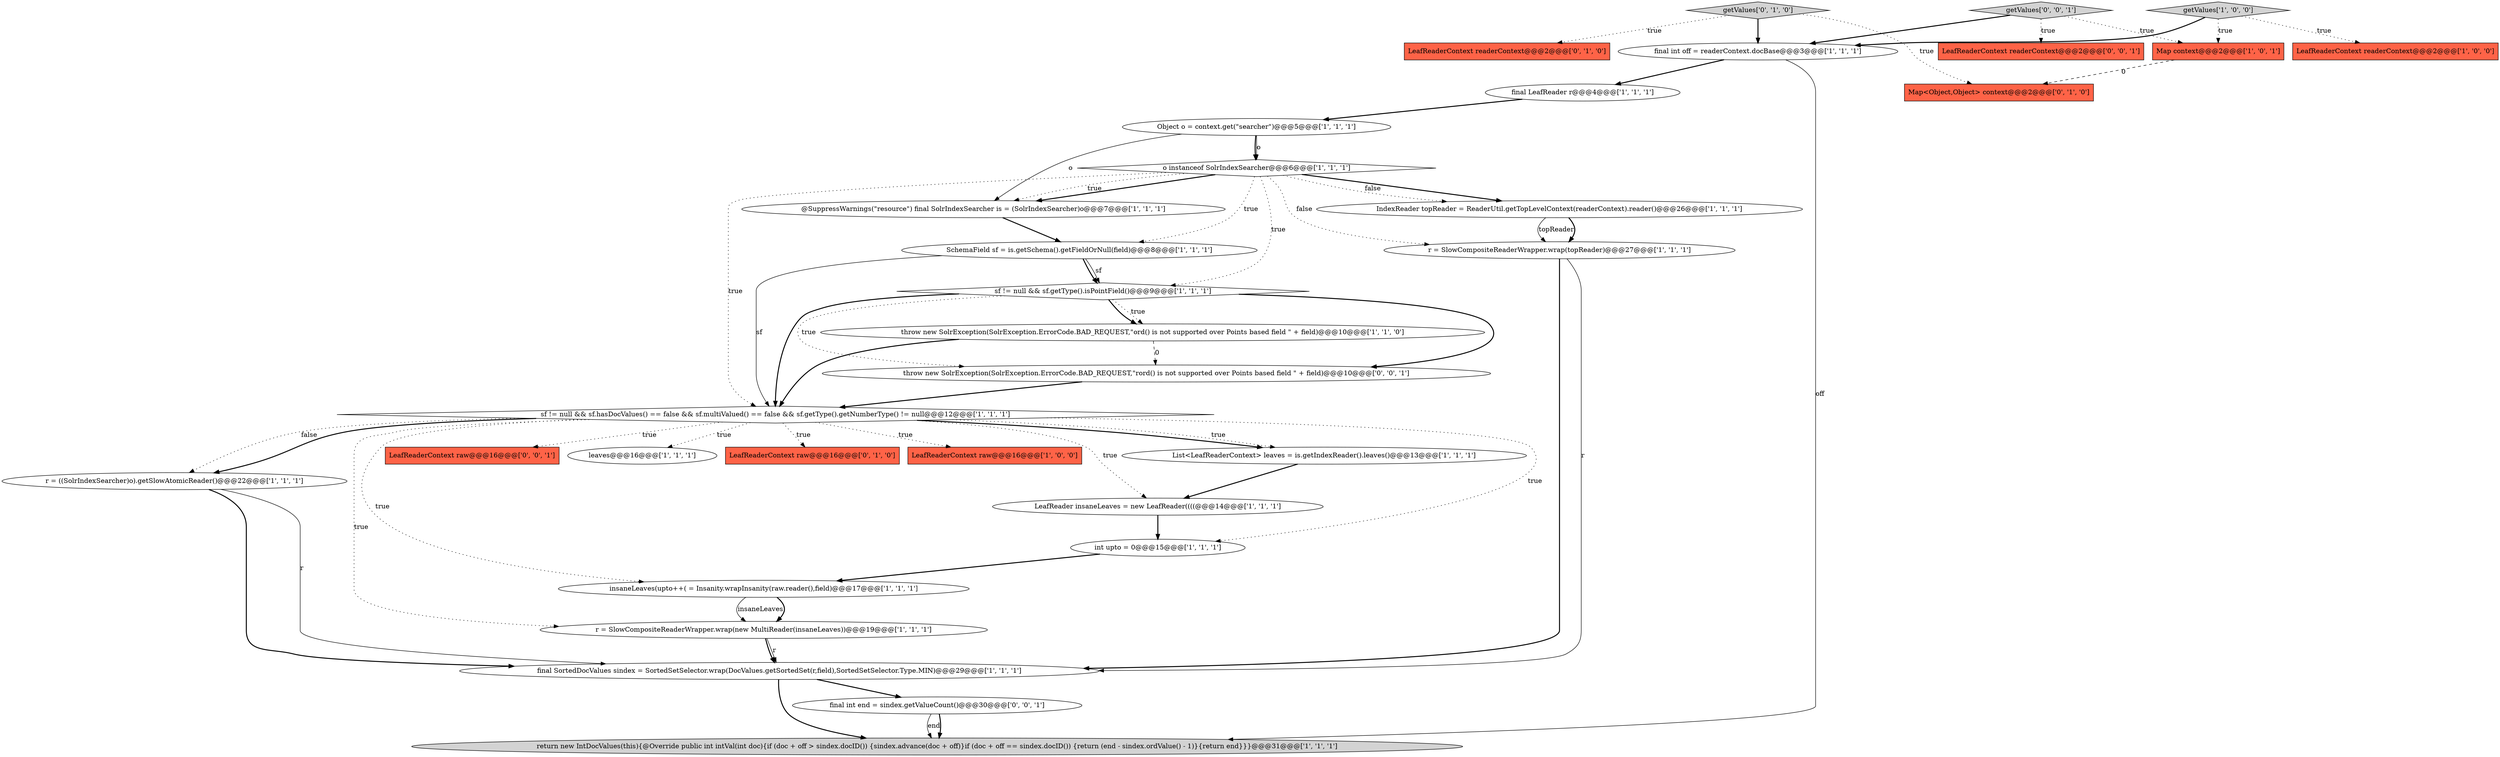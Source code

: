 digraph {
24 [style = filled, label = "LeafReaderContext raw@@@16@@@['0', '1', '0']", fillcolor = tomato, shape = box image = "AAA0AAABBB2BBB"];
12 [style = filled, label = "r = SlowCompositeReaderWrapper.wrap(topReader)@@@27@@@['1', '1', '1']", fillcolor = white, shape = ellipse image = "AAA0AAABBB1BBB"];
22 [style = filled, label = "@SuppressWarnings(\"resource\") final SolrIndexSearcher is = (SolrIndexSearcher)o@@@7@@@['1', '1', '1']", fillcolor = white, shape = ellipse image = "AAA0AAABBB1BBB"];
25 [style = filled, label = "getValues['0', '1', '0']", fillcolor = lightgray, shape = diamond image = "AAA0AAABBB2BBB"];
30 [style = filled, label = "LeafReaderContext readerContext@@@2@@@['0', '0', '1']", fillcolor = tomato, shape = box image = "AAA0AAABBB3BBB"];
4 [style = filled, label = "LeafReaderContext raw@@@16@@@['1', '0', '0']", fillcolor = tomato, shape = box image = "AAA0AAABBB1BBB"];
29 [style = filled, label = "LeafReaderContext raw@@@16@@@['0', '0', '1']", fillcolor = tomato, shape = box image = "AAA0AAABBB3BBB"];
23 [style = filled, label = "leaves@@@16@@@['1', '1', '1']", fillcolor = white, shape = ellipse image = "AAA0AAABBB1BBB"];
20 [style = filled, label = "final SortedDocValues sindex = SortedSetSelector.wrap(DocValues.getSortedSet(r,field),SortedSetSelector.Type.MIN)@@@29@@@['1', '1', '1']", fillcolor = white, shape = ellipse image = "AAA0AAABBB1BBB"];
6 [style = filled, label = "return new IntDocValues(this){@Override public int intVal(int doc){if (doc + off > sindex.docID()) {sindex.advance(doc + off)}if (doc + off == sindex.docID()) {return (end - sindex.ordValue() - 1)}{return end}}}@@@31@@@['1', '1', '1']", fillcolor = lightgray, shape = ellipse image = "AAA0AAABBB1BBB"];
18 [style = filled, label = "LeafReader insaneLeaves = new LeafReader((((@@@14@@@['1', '1', '1']", fillcolor = white, shape = ellipse image = "AAA0AAABBB1BBB"];
10 [style = filled, label = "List<LeafReaderContext> leaves = is.getIndexReader().leaves()@@@13@@@['1', '1', '1']", fillcolor = white, shape = ellipse image = "AAA0AAABBB1BBB"];
5 [style = filled, label = "sf != null && sf.getType().isPointField()@@@9@@@['1', '1', '1']", fillcolor = white, shape = diamond image = "AAA0AAABBB1BBB"];
3 [style = filled, label = "Object o = context.get(\"searcher\")@@@5@@@['1', '1', '1']", fillcolor = white, shape = ellipse image = "AAA0AAABBB1BBB"];
2 [style = filled, label = "IndexReader topReader = ReaderUtil.getTopLevelContext(readerContext).reader()@@@26@@@['1', '1', '1']", fillcolor = white, shape = ellipse image = "AAA0AAABBB1BBB"];
1 [style = filled, label = "r = ((SolrIndexSearcher)o).getSlowAtomicReader()@@@22@@@['1', '1', '1']", fillcolor = white, shape = ellipse image = "AAA0AAABBB1BBB"];
27 [style = filled, label = "Map<Object,Object> context@@@2@@@['0', '1', '0']", fillcolor = tomato, shape = box image = "AAA1AAABBB2BBB"];
26 [style = filled, label = "LeafReaderContext readerContext@@@2@@@['0', '1', '0']", fillcolor = tomato, shape = box image = "AAA0AAABBB2BBB"];
19 [style = filled, label = "int upto = 0@@@15@@@['1', '1', '1']", fillcolor = white, shape = ellipse image = "AAA0AAABBB1BBB"];
0 [style = filled, label = "final LeafReader r@@@4@@@['1', '1', '1']", fillcolor = white, shape = ellipse image = "AAA0AAABBB1BBB"];
7 [style = filled, label = "getValues['1', '0', '0']", fillcolor = lightgray, shape = diamond image = "AAA0AAABBB1BBB"];
9 [style = filled, label = "o instanceof SolrIndexSearcher@@@6@@@['1', '1', '1']", fillcolor = white, shape = diamond image = "AAA0AAABBB1BBB"];
28 [style = filled, label = "throw new SolrException(SolrException.ErrorCode.BAD_REQUEST,\"rord() is not supported over Points based field \" + field)@@@10@@@['0', '0', '1']", fillcolor = white, shape = ellipse image = "AAA0AAABBB3BBB"];
14 [style = filled, label = "LeafReaderContext readerContext@@@2@@@['1', '0', '0']", fillcolor = tomato, shape = box image = "AAA0AAABBB1BBB"];
11 [style = filled, label = "insaneLeaves(upto++( = Insanity.wrapInsanity(raw.reader(),field)@@@17@@@['1', '1', '1']", fillcolor = white, shape = ellipse image = "AAA0AAABBB1BBB"];
15 [style = filled, label = "SchemaField sf = is.getSchema().getFieldOrNull(field)@@@8@@@['1', '1', '1']", fillcolor = white, shape = ellipse image = "AAA0AAABBB1BBB"];
16 [style = filled, label = "final int off = readerContext.docBase@@@3@@@['1', '1', '1']", fillcolor = white, shape = ellipse image = "AAA0AAABBB1BBB"];
21 [style = filled, label = "Map context@@@2@@@['1', '0', '1']", fillcolor = tomato, shape = box image = "AAA0AAABBB1BBB"];
32 [style = filled, label = "getValues['0', '0', '1']", fillcolor = lightgray, shape = diamond image = "AAA0AAABBB3BBB"];
31 [style = filled, label = "final int end = sindex.getValueCount()@@@30@@@['0', '0', '1']", fillcolor = white, shape = ellipse image = "AAA0AAABBB3BBB"];
8 [style = filled, label = "r = SlowCompositeReaderWrapper.wrap(new MultiReader(insaneLeaves))@@@19@@@['1', '1', '1']", fillcolor = white, shape = ellipse image = "AAA0AAABBB1BBB"];
17 [style = filled, label = "throw new SolrException(SolrException.ErrorCode.BAD_REQUEST,\"ord() is not supported over Points based field \" + field)@@@10@@@['1', '1', '0']", fillcolor = white, shape = ellipse image = "AAA0AAABBB1BBB"];
13 [style = filled, label = "sf != null && sf.hasDocValues() == false && sf.multiValued() == false && sf.getType().getNumberType() != null@@@12@@@['1', '1', '1']", fillcolor = white, shape = diamond image = "AAA0AAABBB1BBB"];
9->22 [style = bold, label=""];
0->3 [style = bold, label=""];
13->10 [style = bold, label=""];
10->18 [style = bold, label=""];
5->17 [style = dotted, label="true"];
13->24 [style = dotted, label="true"];
13->18 [style = dotted, label="true"];
16->0 [style = bold, label=""];
22->15 [style = bold, label=""];
7->14 [style = dotted, label="true"];
32->21 [style = dotted, label="true"];
21->27 [style = dashed, label="0"];
9->2 [style = bold, label=""];
15->13 [style = solid, label="sf"];
31->6 [style = solid, label="end"];
12->20 [style = solid, label="r"];
11->8 [style = solid, label="insaneLeaves"];
18->19 [style = bold, label=""];
9->2 [style = dotted, label="false"];
12->20 [style = bold, label=""];
1->20 [style = bold, label=""];
8->20 [style = solid, label="r"];
13->19 [style = dotted, label="true"];
28->13 [style = bold, label=""];
19->11 [style = bold, label=""];
2->12 [style = solid, label="topReader"];
20->31 [style = bold, label=""];
20->6 [style = bold, label=""];
32->16 [style = bold, label=""];
5->28 [style = bold, label=""];
13->10 [style = dotted, label="true"];
5->17 [style = bold, label=""];
25->16 [style = bold, label=""];
3->22 [style = solid, label="o"];
15->5 [style = solid, label="sf"];
9->12 [style = dotted, label="false"];
13->1 [style = bold, label=""];
15->5 [style = bold, label=""];
2->12 [style = bold, label=""];
13->23 [style = dotted, label="true"];
3->9 [style = bold, label=""];
13->1 [style = dotted, label="false"];
17->28 [style = dashed, label="0"];
8->20 [style = bold, label=""];
31->6 [style = bold, label=""];
3->9 [style = solid, label="o"];
13->8 [style = dotted, label="true"];
13->29 [style = dotted, label="true"];
5->13 [style = bold, label=""];
9->13 [style = dotted, label="true"];
7->16 [style = bold, label=""];
32->30 [style = dotted, label="true"];
1->20 [style = solid, label="r"];
11->8 [style = bold, label=""];
13->11 [style = dotted, label="true"];
9->15 [style = dotted, label="true"];
17->13 [style = bold, label=""];
16->6 [style = solid, label="off"];
25->27 [style = dotted, label="true"];
9->22 [style = dotted, label="true"];
7->21 [style = dotted, label="true"];
5->28 [style = dotted, label="true"];
25->26 [style = dotted, label="true"];
13->4 [style = dotted, label="true"];
9->5 [style = dotted, label="true"];
}
